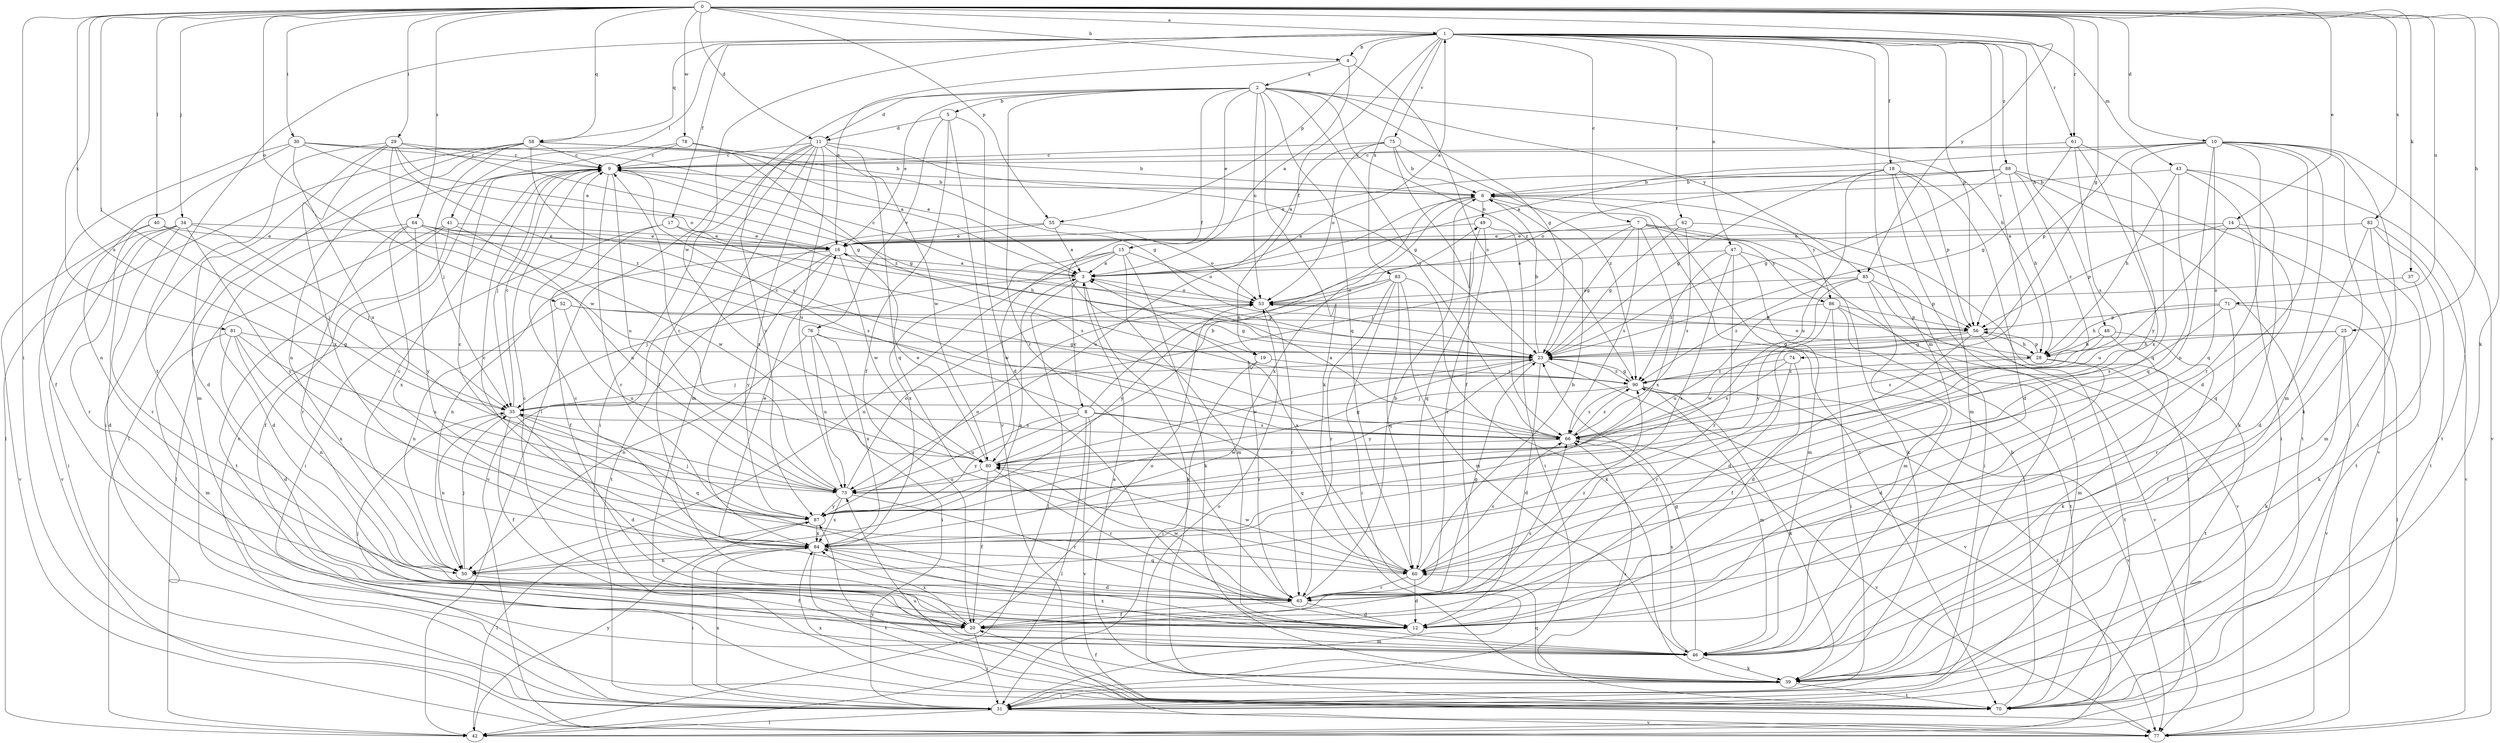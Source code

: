 strict digraph  {
0;
1;
2;
3;
4;
5;
6;
7;
8;
9;
10;
11;
12;
14;
15;
16;
17;
18;
19;
20;
23;
25;
28;
29;
30;
31;
34;
35;
37;
39;
40;
41;
42;
43;
46;
47;
48;
49;
50;
52;
53;
55;
56;
58;
60;
61;
62;
63;
64;
66;
70;
71;
73;
74;
75;
76;
77;
78;
80;
81;
82;
83;
84;
85;
86;
87;
88;
90;
0 -> 1  [label=a];
0 -> 4  [label=b];
0 -> 10  [label=d];
0 -> 11  [label=d];
0 -> 14  [label=e];
0 -> 23  [label=g];
0 -> 25  [label=h];
0 -> 29  [label=i];
0 -> 30  [label=i];
0 -> 31  [label=i];
0 -> 34  [label=j];
0 -> 35  [label=j];
0 -> 37  [label=k];
0 -> 39  [label=k];
0 -> 40  [label=l];
0 -> 52  [label=o];
0 -> 55  [label=p];
0 -> 58  [label=q];
0 -> 61  [label=r];
0 -> 64  [label=s];
0 -> 71  [label=u];
0 -> 73  [label=u];
0 -> 78  [label=w];
0 -> 81  [label=x];
0 -> 82  [label=x];
0 -> 85  [label=y];
1 -> 4  [label=b];
1 -> 7  [label=c];
1 -> 17  [label=f];
1 -> 18  [label=f];
1 -> 19  [label=f];
1 -> 41  [label=l];
1 -> 43  [label=m];
1 -> 46  [label=m];
1 -> 47  [label=n];
1 -> 48  [label=n];
1 -> 55  [label=p];
1 -> 56  [label=p];
1 -> 58  [label=q];
1 -> 61  [label=r];
1 -> 62  [label=r];
1 -> 70  [label=t];
1 -> 74  [label=v];
1 -> 75  [label=v];
1 -> 80  [label=w];
1 -> 83  [label=x];
1 -> 88  [label=z];
2 -> 5  [label=b];
2 -> 11  [label=d];
2 -> 15  [label=e];
2 -> 16  [label=e];
2 -> 19  [label=f];
2 -> 23  [label=g];
2 -> 28  [label=h];
2 -> 39  [label=k];
2 -> 42  [label=l];
2 -> 53  [label=o];
2 -> 60  [label=q];
2 -> 63  [label=r];
2 -> 66  [label=s];
2 -> 85  [label=y];
2 -> 90  [label=z];
3 -> 1  [label=a];
3 -> 8  [label=c];
3 -> 9  [label=c];
3 -> 35  [label=j];
3 -> 39  [label=k];
3 -> 42  [label=l];
3 -> 53  [label=o];
4 -> 2  [label=a];
4 -> 3  [label=a];
4 -> 16  [label=e];
4 -> 66  [label=s];
5 -> 11  [label=d];
5 -> 12  [label=d];
5 -> 20  [label=f];
5 -> 76  [label=v];
5 -> 77  [label=v];
6 -> 49  [label=n];
6 -> 70  [label=t];
6 -> 73  [label=u];
6 -> 84  [label=x];
6 -> 86  [label=y];
7 -> 16  [label=e];
7 -> 23  [label=g];
7 -> 31  [label=i];
7 -> 35  [label=j];
7 -> 39  [label=k];
7 -> 66  [label=s];
7 -> 84  [label=x];
7 -> 86  [label=y];
8 -> 9  [label=c];
8 -> 42  [label=l];
8 -> 49  [label=n];
8 -> 60  [label=q];
8 -> 66  [label=s];
8 -> 73  [label=u];
8 -> 77  [label=v];
8 -> 87  [label=y];
9 -> 6  [label=b];
9 -> 23  [label=g];
9 -> 35  [label=j];
9 -> 63  [label=r];
9 -> 73  [label=u];
10 -> 3  [label=a];
10 -> 9  [label=c];
10 -> 12  [label=d];
10 -> 31  [label=i];
10 -> 39  [label=k];
10 -> 46  [label=m];
10 -> 50  [label=n];
10 -> 56  [label=p];
10 -> 60  [label=q];
10 -> 63  [label=r];
10 -> 77  [label=v];
10 -> 87  [label=y];
11 -> 9  [label=c];
11 -> 20  [label=f];
11 -> 23  [label=g];
11 -> 31  [label=i];
11 -> 46  [label=m];
11 -> 60  [label=q];
11 -> 73  [label=u];
11 -> 80  [label=w];
11 -> 84  [label=x];
11 -> 87  [label=y];
12 -> 9  [label=c];
14 -> 16  [label=e];
14 -> 56  [label=p];
14 -> 60  [label=q];
14 -> 70  [label=t];
14 -> 73  [label=u];
15 -> 3  [label=a];
15 -> 39  [label=k];
15 -> 46  [label=m];
15 -> 50  [label=n];
15 -> 53  [label=o];
15 -> 80  [label=w];
15 -> 84  [label=x];
16 -> 3  [label=a];
16 -> 50  [label=n];
16 -> 70  [label=t];
16 -> 80  [label=w];
16 -> 87  [label=y];
17 -> 16  [label=e];
17 -> 20  [label=f];
17 -> 31  [label=i];
17 -> 66  [label=s];
18 -> 6  [label=b];
18 -> 12  [label=d];
18 -> 23  [label=g];
18 -> 31  [label=i];
18 -> 46  [label=m];
18 -> 56  [label=p];
18 -> 73  [label=u];
19 -> 31  [label=i];
19 -> 63  [label=r];
19 -> 90  [label=z];
20 -> 9  [label=c];
20 -> 31  [label=i];
20 -> 46  [label=m];
20 -> 53  [label=o];
20 -> 66  [label=s];
20 -> 84  [label=x];
23 -> 6  [label=b];
23 -> 12  [label=d];
23 -> 35  [label=j];
23 -> 77  [label=v];
23 -> 80  [label=w];
23 -> 87  [label=y];
23 -> 90  [label=z];
25 -> 20  [label=f];
25 -> 23  [label=g];
25 -> 28  [label=h];
25 -> 39  [label=k];
25 -> 77  [label=v];
28 -> 12  [label=d];
28 -> 53  [label=o];
28 -> 56  [label=p];
28 -> 70  [label=t];
28 -> 90  [label=z];
29 -> 9  [label=c];
29 -> 12  [label=d];
29 -> 16  [label=e];
29 -> 23  [label=g];
29 -> 31  [label=i];
29 -> 80  [label=w];
29 -> 84  [label=x];
29 -> 90  [label=z];
30 -> 3  [label=a];
30 -> 6  [label=b];
30 -> 9  [label=c];
30 -> 20  [label=f];
30 -> 50  [label=n];
30 -> 53  [label=o];
30 -> 73  [label=u];
31 -> 9  [label=c];
31 -> 42  [label=l];
31 -> 77  [label=v];
31 -> 84  [label=x];
34 -> 12  [label=d];
34 -> 16  [label=e];
34 -> 31  [label=i];
34 -> 35  [label=j];
34 -> 63  [label=r];
34 -> 77  [label=v];
34 -> 87  [label=y];
35 -> 9  [label=c];
35 -> 12  [label=d];
35 -> 20  [label=f];
35 -> 50  [label=n];
35 -> 60  [label=q];
35 -> 66  [label=s];
37 -> 39  [label=k];
37 -> 53  [label=o];
39 -> 3  [label=a];
39 -> 20  [label=f];
39 -> 31  [label=i];
39 -> 60  [label=q];
39 -> 70  [label=t];
40 -> 16  [label=e];
40 -> 35  [label=j];
40 -> 63  [label=r];
40 -> 77  [label=v];
41 -> 16  [label=e];
41 -> 20  [label=f];
41 -> 42  [label=l];
41 -> 70  [label=t];
41 -> 73  [label=u];
42 -> 87  [label=y];
42 -> 90  [label=z];
43 -> 6  [label=b];
43 -> 28  [label=h];
43 -> 31  [label=i];
43 -> 39  [label=k];
43 -> 60  [label=q];
43 -> 70  [label=t];
46 -> 23  [label=g];
46 -> 35  [label=j];
46 -> 39  [label=k];
46 -> 66  [label=s];
46 -> 84  [label=x];
47 -> 3  [label=a];
47 -> 31  [label=i];
47 -> 46  [label=m];
47 -> 63  [label=r];
47 -> 84  [label=x];
47 -> 90  [label=z];
48 -> 28  [label=h];
48 -> 39  [label=k];
48 -> 46  [label=m];
48 -> 66  [label=s];
49 -> 16  [label=e];
49 -> 31  [label=i];
49 -> 60  [label=q];
49 -> 63  [label=r];
50 -> 3  [label=a];
50 -> 9  [label=c];
50 -> 20  [label=f];
50 -> 35  [label=j];
52 -> 23  [label=g];
52 -> 50  [label=n];
52 -> 56  [label=p];
52 -> 73  [label=u];
53 -> 56  [label=p];
53 -> 63  [label=r];
55 -> 3  [label=a];
55 -> 16  [label=e];
55 -> 53  [label=o];
55 -> 77  [label=v];
56 -> 12  [label=d];
56 -> 23  [label=g];
56 -> 28  [label=h];
56 -> 70  [label=t];
56 -> 80  [label=w];
58 -> 3  [label=a];
58 -> 6  [label=b];
58 -> 9  [label=c];
58 -> 35  [label=j];
58 -> 42  [label=l];
58 -> 46  [label=m];
58 -> 50  [label=n];
58 -> 66  [label=s];
60 -> 3  [label=a];
60 -> 6  [label=b];
60 -> 12  [label=d];
60 -> 63  [label=r];
60 -> 66  [label=s];
60 -> 80  [label=w];
61 -> 9  [label=c];
61 -> 23  [label=g];
61 -> 60  [label=q];
61 -> 66  [label=s];
61 -> 84  [label=x];
62 -> 16  [label=e];
62 -> 23  [label=g];
62 -> 42  [label=l];
62 -> 66  [label=s];
63 -> 6  [label=b];
63 -> 12  [label=d];
63 -> 20  [label=f];
63 -> 23  [label=g];
63 -> 80  [label=w];
63 -> 90  [label=z];
64 -> 12  [label=d];
64 -> 16  [label=e];
64 -> 28  [label=h];
64 -> 63  [label=r];
64 -> 66  [label=s];
64 -> 80  [label=w];
64 -> 84  [label=x];
64 -> 87  [label=y];
66 -> 3  [label=a];
66 -> 77  [label=v];
66 -> 80  [label=w];
66 -> 90  [label=z];
70 -> 6  [label=b];
70 -> 53  [label=o];
70 -> 66  [label=s];
70 -> 73  [label=u];
70 -> 84  [label=x];
70 -> 87  [label=y];
71 -> 28  [label=h];
71 -> 42  [label=l];
71 -> 56  [label=p];
71 -> 63  [label=r];
71 -> 66  [label=s];
73 -> 9  [label=c];
73 -> 53  [label=o];
73 -> 63  [label=r];
73 -> 84  [label=x];
73 -> 87  [label=y];
74 -> 20  [label=f];
74 -> 63  [label=r];
74 -> 66  [label=s];
74 -> 90  [label=z];
75 -> 3  [label=a];
75 -> 6  [label=b];
75 -> 9  [label=c];
75 -> 20  [label=f];
75 -> 53  [label=o];
75 -> 90  [label=z];
76 -> 23  [label=g];
76 -> 31  [label=i];
76 -> 50  [label=n];
76 -> 73  [label=u];
76 -> 84  [label=x];
78 -> 9  [label=c];
78 -> 23  [label=g];
78 -> 42  [label=l];
78 -> 90  [label=z];
80 -> 6  [label=b];
80 -> 16  [label=e];
80 -> 20  [label=f];
80 -> 23  [label=g];
80 -> 63  [label=r];
80 -> 73  [label=u];
81 -> 12  [label=d];
81 -> 23  [label=g];
81 -> 46  [label=m];
81 -> 50  [label=n];
81 -> 73  [label=u];
81 -> 84  [label=x];
82 -> 12  [label=d];
82 -> 16  [label=e];
82 -> 46  [label=m];
82 -> 70  [label=t];
82 -> 77  [label=v];
83 -> 31  [label=i];
83 -> 39  [label=k];
83 -> 46  [label=m];
83 -> 53  [label=o];
83 -> 60  [label=q];
83 -> 63  [label=r];
83 -> 87  [label=y];
84 -> 9  [label=c];
84 -> 12  [label=d];
84 -> 16  [label=e];
84 -> 31  [label=i];
84 -> 50  [label=n];
84 -> 60  [label=q];
84 -> 70  [label=t];
85 -> 46  [label=m];
85 -> 53  [label=o];
85 -> 56  [label=p];
85 -> 77  [label=v];
85 -> 87  [label=y];
85 -> 90  [label=z];
86 -> 12  [label=d];
86 -> 31  [label=i];
86 -> 56  [label=p];
86 -> 70  [label=t];
86 -> 73  [label=u];
86 -> 77  [label=v];
87 -> 9  [label=c];
87 -> 35  [label=j];
87 -> 42  [label=l];
87 -> 53  [label=o];
87 -> 84  [label=x];
88 -> 6  [label=b];
88 -> 16  [label=e];
88 -> 23  [label=g];
88 -> 28  [label=h];
88 -> 53  [label=o];
88 -> 70  [label=t];
88 -> 77  [label=v];
88 -> 90  [label=z];
90 -> 23  [label=g];
90 -> 35  [label=j];
90 -> 39  [label=k];
90 -> 46  [label=m];
90 -> 66  [label=s];
90 -> 77  [label=v];
}
